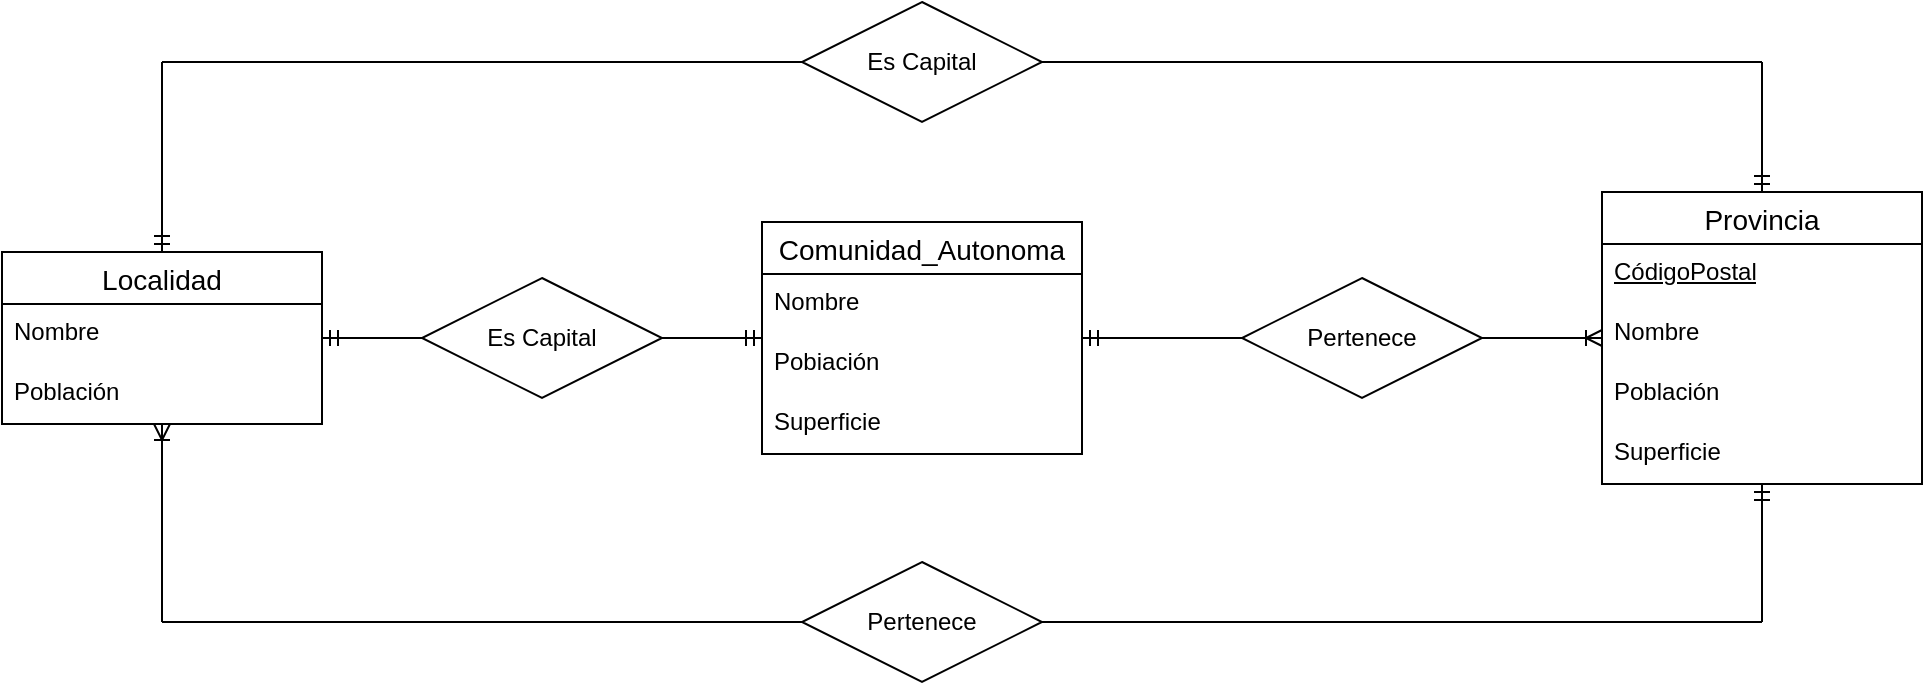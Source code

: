 <mxfile version="22.0.4" type="github">
  <diagram name="Página-1" id="RMdyLdgFyxFOfN8cl9F2">
    <mxGraphModel dx="1434" dy="768" grid="1" gridSize="10" guides="1" tooltips="1" connect="1" arrows="1" fold="1" page="1" pageScale="1" pageWidth="827" pageHeight="1169" math="0" shadow="0">
      <root>
        <mxCell id="0" />
        <mxCell id="1" parent="0" />
        <mxCell id="GauBb9kt-RQrjKAKDt01-1" value="Localidad" style="swimlane;fontStyle=0;childLayout=stackLayout;horizontal=1;startSize=26;horizontalStack=0;resizeParent=1;resizeParentMax=0;resizeLast=0;collapsible=1;marginBottom=0;align=center;fontSize=14;" vertex="1" parent="1">
          <mxGeometry y="255" width="160" height="86" as="geometry" />
        </mxCell>
        <mxCell id="GauBb9kt-RQrjKAKDt01-2" value="Nombre" style="text;strokeColor=none;fillColor=none;spacingLeft=4;spacingRight=4;overflow=hidden;rotatable=0;points=[[0,0.5],[1,0.5]];portConstraint=eastwest;fontSize=12;whiteSpace=wrap;html=1;" vertex="1" parent="GauBb9kt-RQrjKAKDt01-1">
          <mxGeometry y="26" width="160" height="30" as="geometry" />
        </mxCell>
        <mxCell id="GauBb9kt-RQrjKAKDt01-3" value="Población" style="text;strokeColor=none;fillColor=none;spacingLeft=4;spacingRight=4;overflow=hidden;rotatable=0;points=[[0,0.5],[1,0.5]];portConstraint=eastwest;fontSize=12;whiteSpace=wrap;html=1;" vertex="1" parent="GauBb9kt-RQrjKAKDt01-1">
          <mxGeometry y="56" width="160" height="30" as="geometry" />
        </mxCell>
        <mxCell id="GauBb9kt-RQrjKAKDt01-5" value="Provincia" style="swimlane;fontStyle=0;childLayout=stackLayout;horizontal=1;startSize=26;horizontalStack=0;resizeParent=1;resizeParentMax=0;resizeLast=0;collapsible=1;marginBottom=0;align=center;fontSize=14;" vertex="1" parent="1">
          <mxGeometry x="800" y="225" width="160" height="146" as="geometry" />
        </mxCell>
        <mxCell id="GauBb9kt-RQrjKAKDt01-44" value="CódigoPostal" style="text;strokeColor=none;fillColor=none;spacingLeft=4;spacingRight=4;overflow=hidden;rotatable=0;points=[[0,0.5],[1,0.5]];portConstraint=eastwest;fontSize=12;whiteSpace=wrap;html=1;fontStyle=4" vertex="1" parent="GauBb9kt-RQrjKAKDt01-5">
          <mxGeometry y="26" width="160" height="30" as="geometry" />
        </mxCell>
        <mxCell id="GauBb9kt-RQrjKAKDt01-6" value="Nombre" style="text;strokeColor=none;fillColor=none;spacingLeft=4;spacingRight=4;overflow=hidden;rotatable=0;points=[[0,0.5],[1,0.5]];portConstraint=eastwest;fontSize=12;whiteSpace=wrap;html=1;" vertex="1" parent="GauBb9kt-RQrjKAKDt01-5">
          <mxGeometry y="56" width="160" height="30" as="geometry" />
        </mxCell>
        <mxCell id="GauBb9kt-RQrjKAKDt01-7" value="Población" style="text;strokeColor=none;fillColor=none;spacingLeft=4;spacingRight=4;overflow=hidden;rotatable=0;points=[[0,0.5],[1,0.5]];portConstraint=eastwest;fontSize=12;whiteSpace=wrap;html=1;" vertex="1" parent="GauBb9kt-RQrjKAKDt01-5">
          <mxGeometry y="86" width="160" height="30" as="geometry" />
        </mxCell>
        <mxCell id="GauBb9kt-RQrjKAKDt01-8" value="Superficie" style="text;strokeColor=none;fillColor=none;spacingLeft=4;spacingRight=4;overflow=hidden;rotatable=0;points=[[0,0.5],[1,0.5]];portConstraint=eastwest;fontSize=12;whiteSpace=wrap;html=1;" vertex="1" parent="GauBb9kt-RQrjKAKDt01-5">
          <mxGeometry y="116" width="160" height="30" as="geometry" />
        </mxCell>
        <mxCell id="GauBb9kt-RQrjKAKDt01-22" value="Comunidad_Autonoma" style="swimlane;fontStyle=0;childLayout=stackLayout;horizontal=1;startSize=26;horizontalStack=0;resizeParent=1;resizeParentMax=0;resizeLast=0;collapsible=1;marginBottom=0;align=center;fontSize=14;" vertex="1" parent="1">
          <mxGeometry x="380" y="240" width="160" height="116" as="geometry" />
        </mxCell>
        <mxCell id="GauBb9kt-RQrjKAKDt01-23" value="Nombre" style="text;strokeColor=none;fillColor=none;spacingLeft=4;spacingRight=4;overflow=hidden;rotatable=0;points=[[0,0.5],[1,0.5]];portConstraint=eastwest;fontSize=12;whiteSpace=wrap;html=1;" vertex="1" parent="GauBb9kt-RQrjKAKDt01-22">
          <mxGeometry y="26" width="160" height="30" as="geometry" />
        </mxCell>
        <mxCell id="GauBb9kt-RQrjKAKDt01-24" value="Pobiación" style="text;strokeColor=none;fillColor=none;spacingLeft=4;spacingRight=4;overflow=hidden;rotatable=0;points=[[0,0.5],[1,0.5]];portConstraint=eastwest;fontSize=12;whiteSpace=wrap;html=1;" vertex="1" parent="GauBb9kt-RQrjKAKDt01-22">
          <mxGeometry y="56" width="160" height="30" as="geometry" />
        </mxCell>
        <mxCell id="GauBb9kt-RQrjKAKDt01-25" value="Superficie" style="text;strokeColor=none;fillColor=none;spacingLeft=4;spacingRight=4;overflow=hidden;rotatable=0;points=[[0,0.5],[1,0.5]];portConstraint=eastwest;fontSize=12;whiteSpace=wrap;html=1;" vertex="1" parent="GauBb9kt-RQrjKAKDt01-22">
          <mxGeometry y="86" width="160" height="30" as="geometry" />
        </mxCell>
        <mxCell id="GauBb9kt-RQrjKAKDt01-30" value="Pertenece" style="shape=rhombus;perimeter=rhombusPerimeter;whiteSpace=wrap;html=1;align=center;" vertex="1" parent="1">
          <mxGeometry x="400" y="410" width="120" height="60" as="geometry" />
        </mxCell>
        <mxCell id="GauBb9kt-RQrjKAKDt01-36" value="" style="endArrow=ERoneToMany;html=1;rounded=0;endFill=0;" edge="1" parent="1" target="GauBb9kt-RQrjKAKDt01-1">
          <mxGeometry width="50" height="50" relative="1" as="geometry">
            <mxPoint x="80" y="440" as="sourcePoint" />
            <mxPoint x="80" y="430" as="targetPoint" />
          </mxGeometry>
        </mxCell>
        <mxCell id="GauBb9kt-RQrjKAKDt01-37" value="" style="endArrow=none;html=1;rounded=0;" edge="1" parent="1" target="GauBb9kt-RQrjKAKDt01-30">
          <mxGeometry width="50" height="50" relative="1" as="geometry">
            <mxPoint x="80" y="440" as="sourcePoint" />
            <mxPoint x="180" y="460" as="targetPoint" />
          </mxGeometry>
        </mxCell>
        <mxCell id="GauBb9kt-RQrjKAKDt01-38" value="" style="endArrow=none;html=1;rounded=0;exitX=1;exitY=0.5;exitDx=0;exitDy=0;" edge="1" parent="1" source="GauBb9kt-RQrjKAKDt01-30">
          <mxGeometry width="50" height="50" relative="1" as="geometry">
            <mxPoint x="660" y="470" as="sourcePoint" />
            <mxPoint x="880" y="440" as="targetPoint" />
          </mxGeometry>
        </mxCell>
        <mxCell id="GauBb9kt-RQrjKAKDt01-39" value="" style="endArrow=none;html=1;rounded=0;startArrow=ERmandOne;startFill=0;" edge="1" parent="1" source="GauBb9kt-RQrjKAKDt01-5">
          <mxGeometry width="50" height="50" relative="1" as="geometry">
            <mxPoint x="770" y="520" as="sourcePoint" />
            <mxPoint x="880" y="440" as="targetPoint" />
          </mxGeometry>
        </mxCell>
        <mxCell id="GauBb9kt-RQrjKAKDt01-41" value="Pertenece" style="shape=rhombus;perimeter=rhombusPerimeter;whiteSpace=wrap;html=1;align=center;" vertex="1" parent="1">
          <mxGeometry x="620" y="268" width="120" height="60" as="geometry" />
        </mxCell>
        <mxCell id="GauBb9kt-RQrjKAKDt01-42" value="" style="endArrow=none;html=1;rounded=0;entryX=0;entryY=0.5;entryDx=0;entryDy=0;startArrow=ERmandOne;startFill=0;" edge="1" parent="1" source="GauBb9kt-RQrjKAKDt01-22" target="GauBb9kt-RQrjKAKDt01-41">
          <mxGeometry width="50" height="50" relative="1" as="geometry">
            <mxPoint x="90" y="450" as="sourcePoint" />
            <mxPoint x="90" y="366" as="targetPoint" />
          </mxGeometry>
        </mxCell>
        <mxCell id="GauBb9kt-RQrjKAKDt01-43" value="" style="endArrow=ERoneToMany;html=1;rounded=0;exitX=1;exitY=0.5;exitDx=0;exitDy=0;endFill=0;" edge="1" parent="1" source="GauBb9kt-RQrjKAKDt01-41" target="GauBb9kt-RQrjKAKDt01-5">
          <mxGeometry width="50" height="50" relative="1" as="geometry">
            <mxPoint x="550" y="308" as="sourcePoint" />
            <mxPoint x="630" y="308" as="targetPoint" />
          </mxGeometry>
        </mxCell>
        <mxCell id="GauBb9kt-RQrjKAKDt01-46" value="Es Capital" style="shape=rhombus;perimeter=rhombusPerimeter;whiteSpace=wrap;html=1;align=center;" vertex="1" parent="1">
          <mxGeometry x="210" y="268" width="120" height="60" as="geometry" />
        </mxCell>
        <mxCell id="GauBb9kt-RQrjKAKDt01-47" value="" style="endArrow=ERmandOne;html=1;rounded=0;exitX=1;exitY=0.5;exitDx=0;exitDy=0;endFill=0;" edge="1" parent="1" source="GauBb9kt-RQrjKAKDt01-46" target="GauBb9kt-RQrjKAKDt01-22">
          <mxGeometry width="50" height="50" relative="1" as="geometry">
            <mxPoint x="550" y="308" as="sourcePoint" />
            <mxPoint x="370" y="290" as="targetPoint" />
          </mxGeometry>
        </mxCell>
        <mxCell id="GauBb9kt-RQrjKAKDt01-48" value="" style="endArrow=none;html=1;rounded=0;startArrow=ERmandOne;startFill=0;" edge="1" parent="1" source="GauBb9kt-RQrjKAKDt01-1" target="GauBb9kt-RQrjKAKDt01-46">
          <mxGeometry width="50" height="50" relative="1" as="geometry">
            <mxPoint x="340" y="308" as="sourcePoint" />
            <mxPoint x="390" y="308" as="targetPoint" />
          </mxGeometry>
        </mxCell>
        <mxCell id="GauBb9kt-RQrjKAKDt01-49" value="Es Capital" style="shape=rhombus;perimeter=rhombusPerimeter;whiteSpace=wrap;html=1;align=center;" vertex="1" parent="1">
          <mxGeometry x="400" y="130" width="120" height="60" as="geometry" />
        </mxCell>
        <mxCell id="GauBb9kt-RQrjKAKDt01-51" value="" style="endArrow=ERmandOne;html=1;rounded=0;entryX=0.5;entryY=0;entryDx=0;entryDy=0;endFill=0;" edge="1" parent="1" target="GauBb9kt-RQrjKAKDt01-1">
          <mxGeometry width="50" height="50" relative="1" as="geometry">
            <mxPoint x="80" y="160" as="sourcePoint" />
            <mxPoint x="90" y="351" as="targetPoint" />
          </mxGeometry>
        </mxCell>
        <mxCell id="GauBb9kt-RQrjKAKDt01-52" value="" style="endArrow=none;html=1;rounded=0;entryX=0;entryY=0.5;entryDx=0;entryDy=0;" edge="1" parent="1" target="GauBb9kt-RQrjKAKDt01-49">
          <mxGeometry width="50" height="50" relative="1" as="geometry">
            <mxPoint x="80" y="160" as="sourcePoint" />
            <mxPoint x="90" y="265" as="targetPoint" />
          </mxGeometry>
        </mxCell>
        <mxCell id="GauBb9kt-RQrjKAKDt01-53" value="" style="endArrow=none;html=1;rounded=0;exitX=1;exitY=0.5;exitDx=0;exitDy=0;" edge="1" parent="1" source="GauBb9kt-RQrjKAKDt01-49">
          <mxGeometry width="50" height="50" relative="1" as="geometry">
            <mxPoint x="90" y="170" as="sourcePoint" />
            <mxPoint x="880" y="160" as="targetPoint" />
          </mxGeometry>
        </mxCell>
        <mxCell id="GauBb9kt-RQrjKAKDt01-54" value="" style="endArrow=ERmandOne;html=1;rounded=0;entryX=0.5;entryY=0;entryDx=0;entryDy=0;endFill=0;" edge="1" parent="1" target="GauBb9kt-RQrjKAKDt01-5">
          <mxGeometry width="50" height="50" relative="1" as="geometry">
            <mxPoint x="880" y="160" as="sourcePoint" />
            <mxPoint x="100" y="275" as="targetPoint" />
          </mxGeometry>
        </mxCell>
      </root>
    </mxGraphModel>
  </diagram>
</mxfile>
